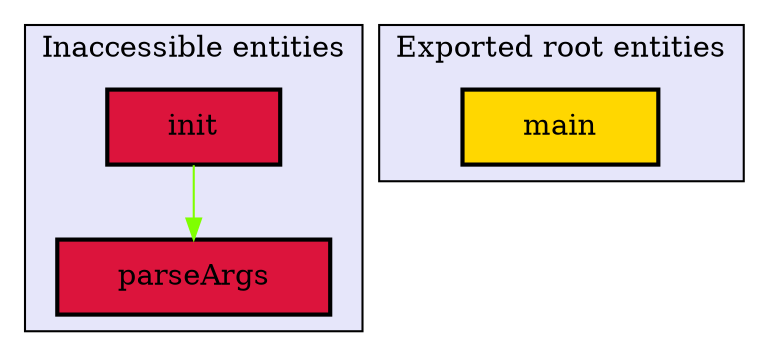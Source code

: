digraph "Levels within Main" {
    node [margin="0.4,0.1"
         ,style=filled];
    subgraph "cluster_-1" {
        graph [label="Inaccessible entities"
              ,style=filled
              ,fillcolor=lavender];
        1 [label=init
          ,shape=box
          ,fillcolor=crimson
          ,style="filled,bold"];
        3 [label=parseArgs
          ,shape=box
          ,fillcolor=crimson
          ,style="filled,bold"];
    }
    subgraph cluster_0 {
        graph [label="Exported root entities"
              ,style=filled
              ,fillcolor=lavender];
        2 [label=main
          ,shape=box
          ,fillcolor=gold
          ,style="filled,bold"];
    }
    1 -> 3 [penwidth=1
           ,color=chartreuse];
}
